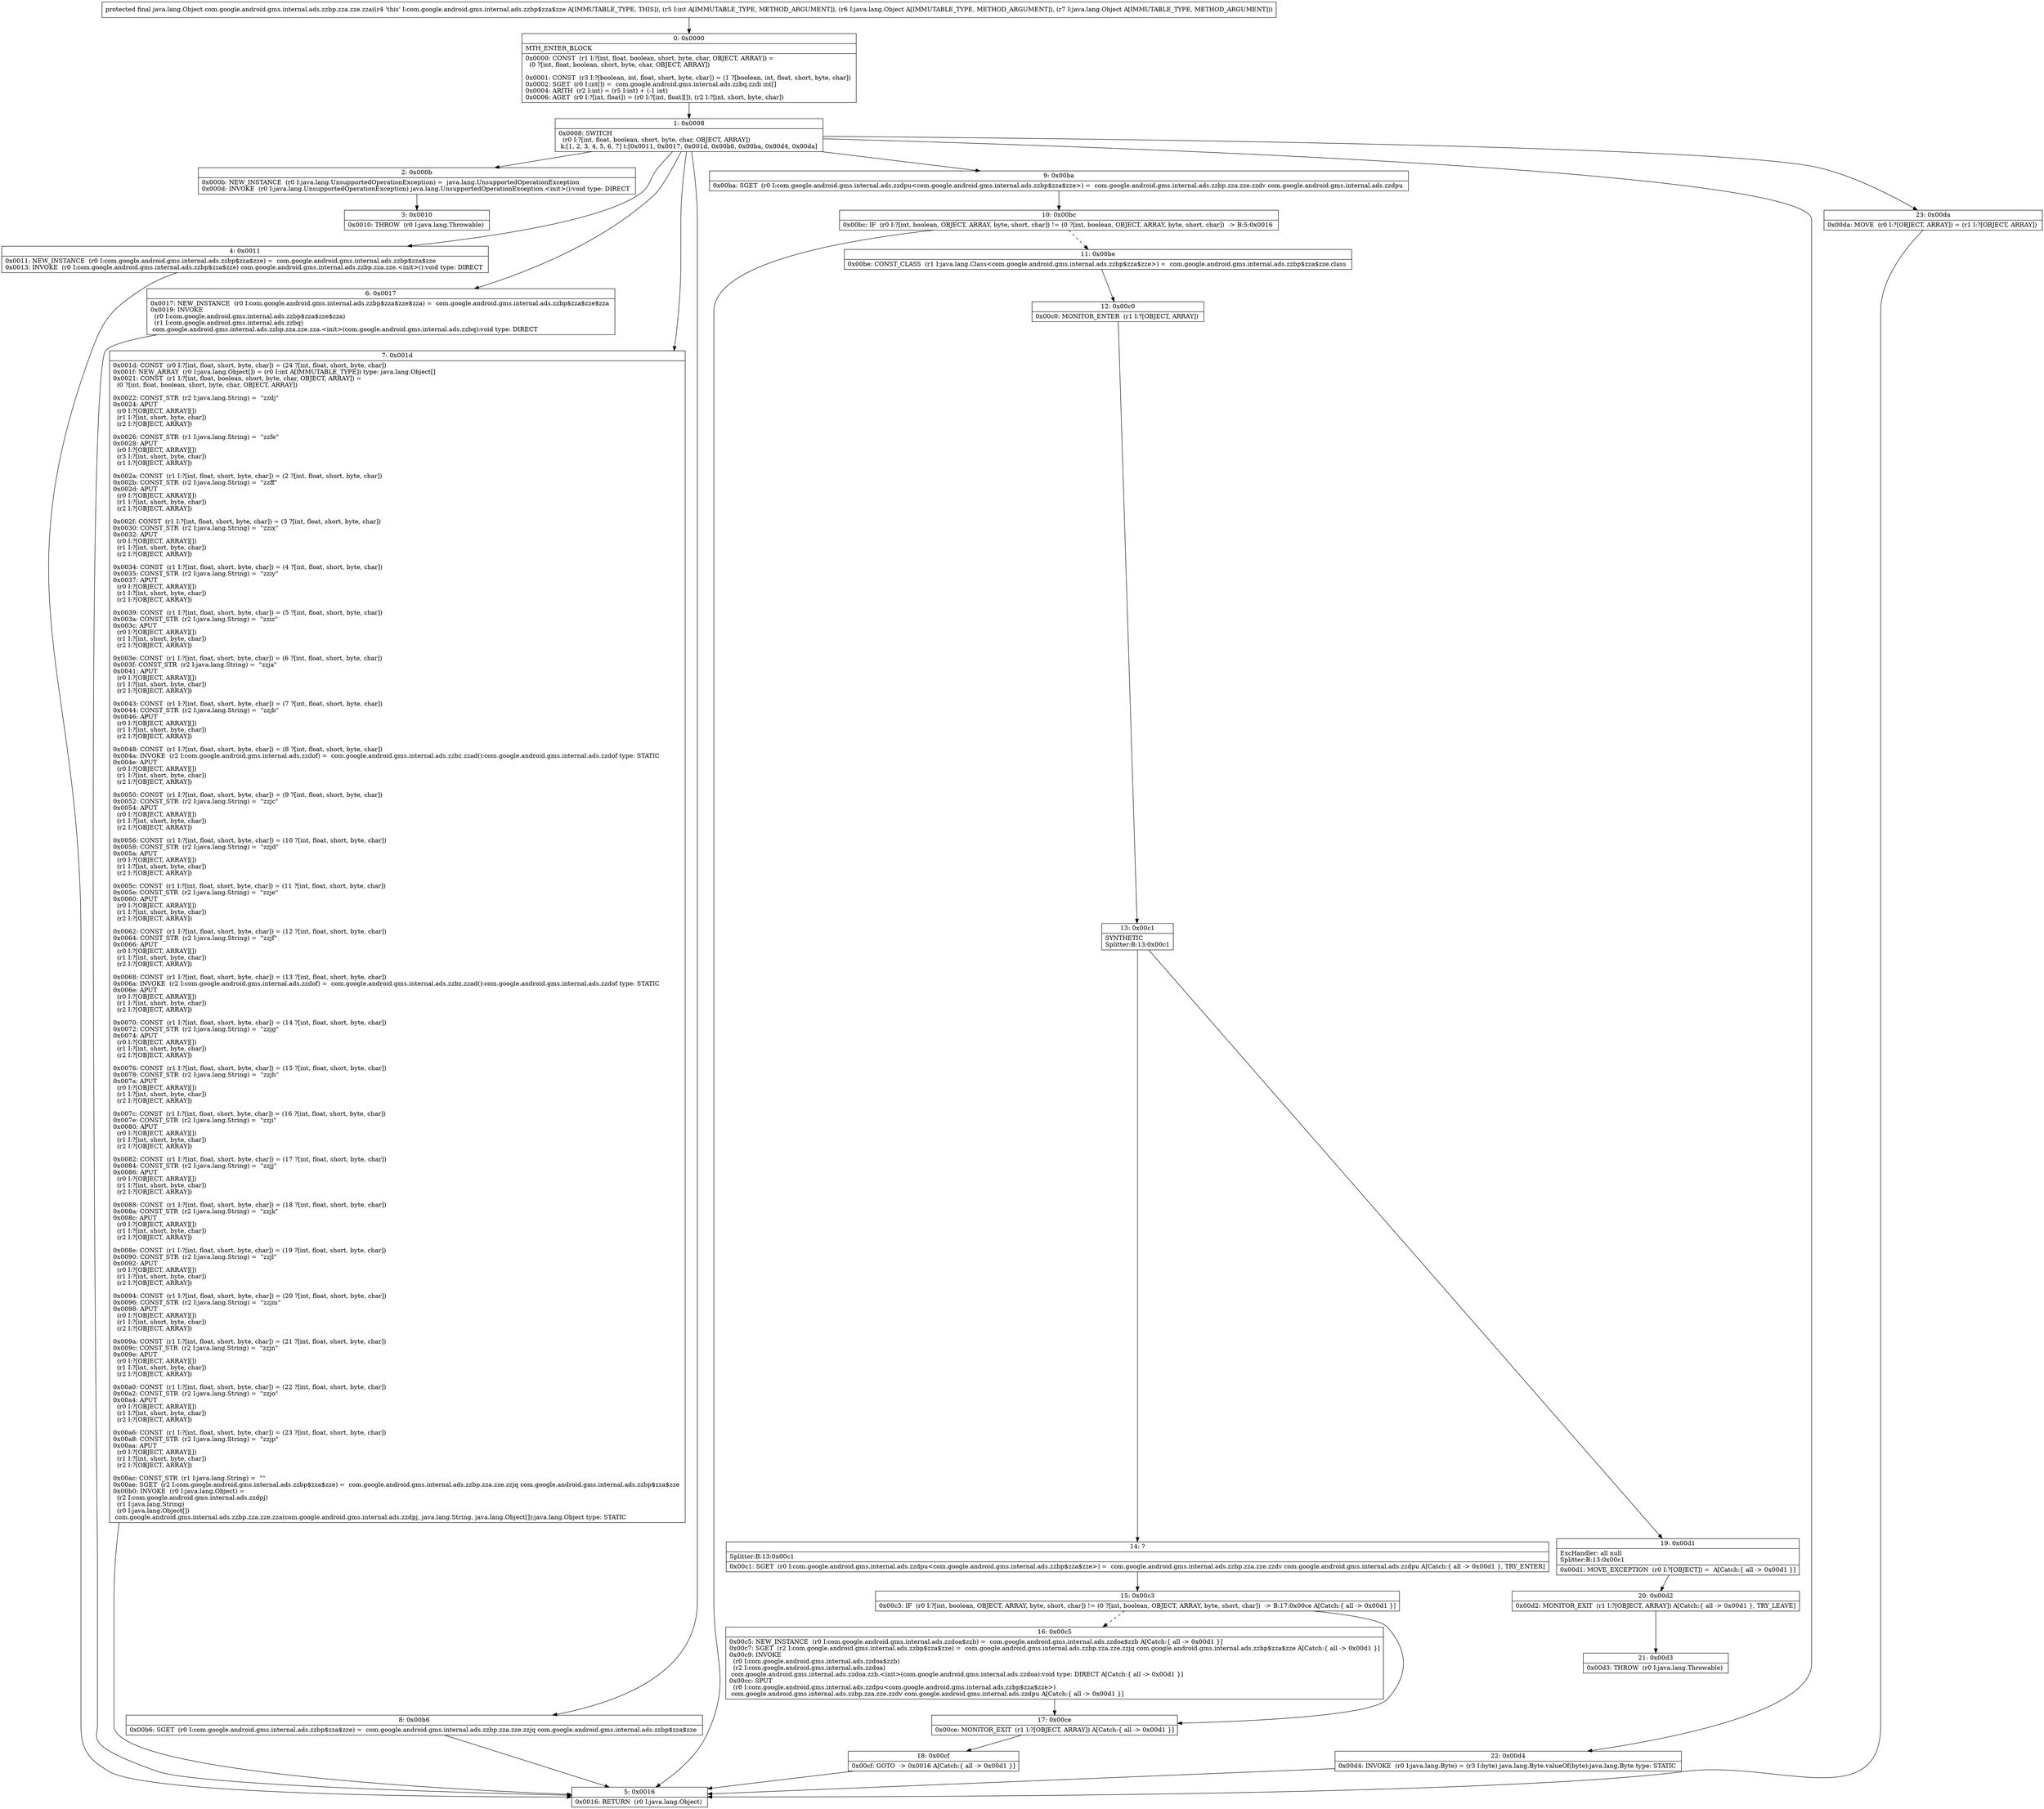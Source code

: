 digraph "CFG forcom.google.android.gms.internal.ads.zzbp.zza.zze.zza(ILjava\/lang\/Object;Ljava\/lang\/Object;)Ljava\/lang\/Object;" {
Node_0 [shape=record,label="{0\:\ 0x0000|MTH_ENTER_BLOCK\l|0x0000: CONST  (r1 I:?[int, float, boolean, short, byte, char, OBJECT, ARRAY]) = \l  (0 ?[int, float, boolean, short, byte, char, OBJECT, ARRAY])\l \l0x0001: CONST  (r3 I:?[boolean, int, float, short, byte, char]) = (1 ?[boolean, int, float, short, byte, char]) \l0x0002: SGET  (r0 I:int[]) =  com.google.android.gms.internal.ads.zzbq.zzdi int[] \l0x0004: ARITH  (r2 I:int) = (r5 I:int) + (\-1 int) \l0x0006: AGET  (r0 I:?[int, float]) = (r0 I:?[int, float][]), (r2 I:?[int, short, byte, char]) \l}"];
Node_1 [shape=record,label="{1\:\ 0x0008|0x0008: SWITCH  \l  (r0 I:?[int, float, boolean, short, byte, char, OBJECT, ARRAY])\l k:[1, 2, 3, 4, 5, 6, 7] t:[0x0011, 0x0017, 0x001d, 0x00b6, 0x00ba, 0x00d4, 0x00da] \l}"];
Node_2 [shape=record,label="{2\:\ 0x000b|0x000b: NEW_INSTANCE  (r0 I:java.lang.UnsupportedOperationException) =  java.lang.UnsupportedOperationException \l0x000d: INVOKE  (r0 I:java.lang.UnsupportedOperationException) java.lang.UnsupportedOperationException.\<init\>():void type: DIRECT \l}"];
Node_3 [shape=record,label="{3\:\ 0x0010|0x0010: THROW  (r0 I:java.lang.Throwable) \l}"];
Node_4 [shape=record,label="{4\:\ 0x0011|0x0011: NEW_INSTANCE  (r0 I:com.google.android.gms.internal.ads.zzbp$zza$zze) =  com.google.android.gms.internal.ads.zzbp$zza$zze \l0x0013: INVOKE  (r0 I:com.google.android.gms.internal.ads.zzbp$zza$zze) com.google.android.gms.internal.ads.zzbp.zza.zze.\<init\>():void type: DIRECT \l}"];
Node_5 [shape=record,label="{5\:\ 0x0016|0x0016: RETURN  (r0 I:java.lang.Object) \l}"];
Node_6 [shape=record,label="{6\:\ 0x0017|0x0017: NEW_INSTANCE  (r0 I:com.google.android.gms.internal.ads.zzbp$zza$zze$zza) =  com.google.android.gms.internal.ads.zzbp$zza$zze$zza \l0x0019: INVOKE  \l  (r0 I:com.google.android.gms.internal.ads.zzbp$zza$zze$zza)\l  (r1 I:com.google.android.gms.internal.ads.zzbq)\l com.google.android.gms.internal.ads.zzbp.zza.zze.zza.\<init\>(com.google.android.gms.internal.ads.zzbq):void type: DIRECT \l}"];
Node_7 [shape=record,label="{7\:\ 0x001d|0x001d: CONST  (r0 I:?[int, float, short, byte, char]) = (24 ?[int, float, short, byte, char]) \l0x001f: NEW_ARRAY  (r0 I:java.lang.Object[]) = (r0 I:int A[IMMUTABLE_TYPE]) type: java.lang.Object[] \l0x0021: CONST  (r1 I:?[int, float, boolean, short, byte, char, OBJECT, ARRAY]) = \l  (0 ?[int, float, boolean, short, byte, char, OBJECT, ARRAY])\l \l0x0022: CONST_STR  (r2 I:java.lang.String) =  \"zzdj\" \l0x0024: APUT  \l  (r0 I:?[OBJECT, ARRAY][])\l  (r1 I:?[int, short, byte, char])\l  (r2 I:?[OBJECT, ARRAY])\l \l0x0026: CONST_STR  (r1 I:java.lang.String) =  \"zzfe\" \l0x0028: APUT  \l  (r0 I:?[OBJECT, ARRAY][])\l  (r3 I:?[int, short, byte, char])\l  (r1 I:?[OBJECT, ARRAY])\l \l0x002a: CONST  (r1 I:?[int, float, short, byte, char]) = (2 ?[int, float, short, byte, char]) \l0x002b: CONST_STR  (r2 I:java.lang.String) =  \"zzff\" \l0x002d: APUT  \l  (r0 I:?[OBJECT, ARRAY][])\l  (r1 I:?[int, short, byte, char])\l  (r2 I:?[OBJECT, ARRAY])\l \l0x002f: CONST  (r1 I:?[int, float, short, byte, char]) = (3 ?[int, float, short, byte, char]) \l0x0030: CONST_STR  (r2 I:java.lang.String) =  \"zzix\" \l0x0032: APUT  \l  (r0 I:?[OBJECT, ARRAY][])\l  (r1 I:?[int, short, byte, char])\l  (r2 I:?[OBJECT, ARRAY])\l \l0x0034: CONST  (r1 I:?[int, float, short, byte, char]) = (4 ?[int, float, short, byte, char]) \l0x0035: CONST_STR  (r2 I:java.lang.String) =  \"zziy\" \l0x0037: APUT  \l  (r0 I:?[OBJECT, ARRAY][])\l  (r1 I:?[int, short, byte, char])\l  (r2 I:?[OBJECT, ARRAY])\l \l0x0039: CONST  (r1 I:?[int, float, short, byte, char]) = (5 ?[int, float, short, byte, char]) \l0x003a: CONST_STR  (r2 I:java.lang.String) =  \"zziz\" \l0x003c: APUT  \l  (r0 I:?[OBJECT, ARRAY][])\l  (r1 I:?[int, short, byte, char])\l  (r2 I:?[OBJECT, ARRAY])\l \l0x003e: CONST  (r1 I:?[int, float, short, byte, char]) = (6 ?[int, float, short, byte, char]) \l0x003f: CONST_STR  (r2 I:java.lang.String) =  \"zzja\" \l0x0041: APUT  \l  (r0 I:?[OBJECT, ARRAY][])\l  (r1 I:?[int, short, byte, char])\l  (r2 I:?[OBJECT, ARRAY])\l \l0x0043: CONST  (r1 I:?[int, float, short, byte, char]) = (7 ?[int, float, short, byte, char]) \l0x0044: CONST_STR  (r2 I:java.lang.String) =  \"zzjb\" \l0x0046: APUT  \l  (r0 I:?[OBJECT, ARRAY][])\l  (r1 I:?[int, short, byte, char])\l  (r2 I:?[OBJECT, ARRAY])\l \l0x0048: CONST  (r1 I:?[int, float, short, byte, char]) = (8 ?[int, float, short, byte, char]) \l0x004a: INVOKE  (r2 I:com.google.android.gms.internal.ads.zzdof) =  com.google.android.gms.internal.ads.zzbz.zzad():com.google.android.gms.internal.ads.zzdof type: STATIC \l0x004e: APUT  \l  (r0 I:?[OBJECT, ARRAY][])\l  (r1 I:?[int, short, byte, char])\l  (r2 I:?[OBJECT, ARRAY])\l \l0x0050: CONST  (r1 I:?[int, float, short, byte, char]) = (9 ?[int, float, short, byte, char]) \l0x0052: CONST_STR  (r2 I:java.lang.String) =  \"zzjc\" \l0x0054: APUT  \l  (r0 I:?[OBJECT, ARRAY][])\l  (r1 I:?[int, short, byte, char])\l  (r2 I:?[OBJECT, ARRAY])\l \l0x0056: CONST  (r1 I:?[int, float, short, byte, char]) = (10 ?[int, float, short, byte, char]) \l0x0058: CONST_STR  (r2 I:java.lang.String) =  \"zzjd\" \l0x005a: APUT  \l  (r0 I:?[OBJECT, ARRAY][])\l  (r1 I:?[int, short, byte, char])\l  (r2 I:?[OBJECT, ARRAY])\l \l0x005c: CONST  (r1 I:?[int, float, short, byte, char]) = (11 ?[int, float, short, byte, char]) \l0x005e: CONST_STR  (r2 I:java.lang.String) =  \"zzje\" \l0x0060: APUT  \l  (r0 I:?[OBJECT, ARRAY][])\l  (r1 I:?[int, short, byte, char])\l  (r2 I:?[OBJECT, ARRAY])\l \l0x0062: CONST  (r1 I:?[int, float, short, byte, char]) = (12 ?[int, float, short, byte, char]) \l0x0064: CONST_STR  (r2 I:java.lang.String) =  \"zzjf\" \l0x0066: APUT  \l  (r0 I:?[OBJECT, ARRAY][])\l  (r1 I:?[int, short, byte, char])\l  (r2 I:?[OBJECT, ARRAY])\l \l0x0068: CONST  (r1 I:?[int, float, short, byte, char]) = (13 ?[int, float, short, byte, char]) \l0x006a: INVOKE  (r2 I:com.google.android.gms.internal.ads.zzdof) =  com.google.android.gms.internal.ads.zzbz.zzad():com.google.android.gms.internal.ads.zzdof type: STATIC \l0x006e: APUT  \l  (r0 I:?[OBJECT, ARRAY][])\l  (r1 I:?[int, short, byte, char])\l  (r2 I:?[OBJECT, ARRAY])\l \l0x0070: CONST  (r1 I:?[int, float, short, byte, char]) = (14 ?[int, float, short, byte, char]) \l0x0072: CONST_STR  (r2 I:java.lang.String) =  \"zzjg\" \l0x0074: APUT  \l  (r0 I:?[OBJECT, ARRAY][])\l  (r1 I:?[int, short, byte, char])\l  (r2 I:?[OBJECT, ARRAY])\l \l0x0076: CONST  (r1 I:?[int, float, short, byte, char]) = (15 ?[int, float, short, byte, char]) \l0x0078: CONST_STR  (r2 I:java.lang.String) =  \"zzjh\" \l0x007a: APUT  \l  (r0 I:?[OBJECT, ARRAY][])\l  (r1 I:?[int, short, byte, char])\l  (r2 I:?[OBJECT, ARRAY])\l \l0x007c: CONST  (r1 I:?[int, float, short, byte, char]) = (16 ?[int, float, short, byte, char]) \l0x007e: CONST_STR  (r2 I:java.lang.String) =  \"zzji\" \l0x0080: APUT  \l  (r0 I:?[OBJECT, ARRAY][])\l  (r1 I:?[int, short, byte, char])\l  (r2 I:?[OBJECT, ARRAY])\l \l0x0082: CONST  (r1 I:?[int, float, short, byte, char]) = (17 ?[int, float, short, byte, char]) \l0x0084: CONST_STR  (r2 I:java.lang.String) =  \"zzjj\" \l0x0086: APUT  \l  (r0 I:?[OBJECT, ARRAY][])\l  (r1 I:?[int, short, byte, char])\l  (r2 I:?[OBJECT, ARRAY])\l \l0x0088: CONST  (r1 I:?[int, float, short, byte, char]) = (18 ?[int, float, short, byte, char]) \l0x008a: CONST_STR  (r2 I:java.lang.String) =  \"zzjk\" \l0x008c: APUT  \l  (r0 I:?[OBJECT, ARRAY][])\l  (r1 I:?[int, short, byte, char])\l  (r2 I:?[OBJECT, ARRAY])\l \l0x008e: CONST  (r1 I:?[int, float, short, byte, char]) = (19 ?[int, float, short, byte, char]) \l0x0090: CONST_STR  (r2 I:java.lang.String) =  \"zzjl\" \l0x0092: APUT  \l  (r0 I:?[OBJECT, ARRAY][])\l  (r1 I:?[int, short, byte, char])\l  (r2 I:?[OBJECT, ARRAY])\l \l0x0094: CONST  (r1 I:?[int, float, short, byte, char]) = (20 ?[int, float, short, byte, char]) \l0x0096: CONST_STR  (r2 I:java.lang.String) =  \"zzjm\" \l0x0098: APUT  \l  (r0 I:?[OBJECT, ARRAY][])\l  (r1 I:?[int, short, byte, char])\l  (r2 I:?[OBJECT, ARRAY])\l \l0x009a: CONST  (r1 I:?[int, float, short, byte, char]) = (21 ?[int, float, short, byte, char]) \l0x009c: CONST_STR  (r2 I:java.lang.String) =  \"zzjn\" \l0x009e: APUT  \l  (r0 I:?[OBJECT, ARRAY][])\l  (r1 I:?[int, short, byte, char])\l  (r2 I:?[OBJECT, ARRAY])\l \l0x00a0: CONST  (r1 I:?[int, float, short, byte, char]) = (22 ?[int, float, short, byte, char]) \l0x00a2: CONST_STR  (r2 I:java.lang.String) =  \"zzjo\" \l0x00a4: APUT  \l  (r0 I:?[OBJECT, ARRAY][])\l  (r1 I:?[int, short, byte, char])\l  (r2 I:?[OBJECT, ARRAY])\l \l0x00a6: CONST  (r1 I:?[int, float, short, byte, char]) = (23 ?[int, float, short, byte, char]) \l0x00a8: CONST_STR  (r2 I:java.lang.String) =  \"zzjp\" \l0x00aa: APUT  \l  (r0 I:?[OBJECT, ARRAY][])\l  (r1 I:?[int, short, byte, char])\l  (r2 I:?[OBJECT, ARRAY])\l \l0x00ac: CONST_STR  (r1 I:java.lang.String) =  \"     	\l	\l\" \l0x00ae: SGET  (r2 I:com.google.android.gms.internal.ads.zzbp$zza$zze) =  com.google.android.gms.internal.ads.zzbp.zza.zze.zzjq com.google.android.gms.internal.ads.zzbp$zza$zze \l0x00b0: INVOKE  (r0 I:java.lang.Object) = \l  (r2 I:com.google.android.gms.internal.ads.zzdpj)\l  (r1 I:java.lang.String)\l  (r0 I:java.lang.Object[])\l com.google.android.gms.internal.ads.zzbp.zza.zze.zza(com.google.android.gms.internal.ads.zzdpj, java.lang.String, java.lang.Object[]):java.lang.Object type: STATIC \l}"];
Node_8 [shape=record,label="{8\:\ 0x00b6|0x00b6: SGET  (r0 I:com.google.android.gms.internal.ads.zzbp$zza$zze) =  com.google.android.gms.internal.ads.zzbp.zza.zze.zzjq com.google.android.gms.internal.ads.zzbp$zza$zze \l}"];
Node_9 [shape=record,label="{9\:\ 0x00ba|0x00ba: SGET  (r0 I:com.google.android.gms.internal.ads.zzdpu\<com.google.android.gms.internal.ads.zzbp$zza$zze\>) =  com.google.android.gms.internal.ads.zzbp.zza.zze.zzdv com.google.android.gms.internal.ads.zzdpu \l}"];
Node_10 [shape=record,label="{10\:\ 0x00bc|0x00bc: IF  (r0 I:?[int, boolean, OBJECT, ARRAY, byte, short, char]) != (0 ?[int, boolean, OBJECT, ARRAY, byte, short, char])  \-\> B:5:0x0016 \l}"];
Node_11 [shape=record,label="{11\:\ 0x00be|0x00be: CONST_CLASS  (r1 I:java.lang.Class\<com.google.android.gms.internal.ads.zzbp$zza$zze\>) =  com.google.android.gms.internal.ads.zzbp$zza$zze.class \l}"];
Node_12 [shape=record,label="{12\:\ 0x00c0|0x00c0: MONITOR_ENTER  (r1 I:?[OBJECT, ARRAY]) \l}"];
Node_13 [shape=record,label="{13\:\ 0x00c1|SYNTHETIC\lSplitter:B:13:0x00c1\l}"];
Node_14 [shape=record,label="{14\:\ ?|Splitter:B:13:0x00c1\l|0x00c1: SGET  (r0 I:com.google.android.gms.internal.ads.zzdpu\<com.google.android.gms.internal.ads.zzbp$zza$zze\>) =  com.google.android.gms.internal.ads.zzbp.zza.zze.zzdv com.google.android.gms.internal.ads.zzdpu A[Catch:\{ all \-\> 0x00d1 \}, TRY_ENTER]\l}"];
Node_15 [shape=record,label="{15\:\ 0x00c3|0x00c3: IF  (r0 I:?[int, boolean, OBJECT, ARRAY, byte, short, char]) != (0 ?[int, boolean, OBJECT, ARRAY, byte, short, char])  \-\> B:17:0x00ce A[Catch:\{ all \-\> 0x00d1 \}]\l}"];
Node_16 [shape=record,label="{16\:\ 0x00c5|0x00c5: NEW_INSTANCE  (r0 I:com.google.android.gms.internal.ads.zzdoa$zzb) =  com.google.android.gms.internal.ads.zzdoa$zzb A[Catch:\{ all \-\> 0x00d1 \}]\l0x00c7: SGET  (r2 I:com.google.android.gms.internal.ads.zzbp$zza$zze) =  com.google.android.gms.internal.ads.zzbp.zza.zze.zzjq com.google.android.gms.internal.ads.zzbp$zza$zze A[Catch:\{ all \-\> 0x00d1 \}]\l0x00c9: INVOKE  \l  (r0 I:com.google.android.gms.internal.ads.zzdoa$zzb)\l  (r2 I:com.google.android.gms.internal.ads.zzdoa)\l com.google.android.gms.internal.ads.zzdoa.zzb.\<init\>(com.google.android.gms.internal.ads.zzdoa):void type: DIRECT A[Catch:\{ all \-\> 0x00d1 \}]\l0x00cc: SPUT  \l  (r0 I:com.google.android.gms.internal.ads.zzdpu\<com.google.android.gms.internal.ads.zzbp$zza$zze\>)\l com.google.android.gms.internal.ads.zzbp.zza.zze.zzdv com.google.android.gms.internal.ads.zzdpu A[Catch:\{ all \-\> 0x00d1 \}]\l}"];
Node_17 [shape=record,label="{17\:\ 0x00ce|0x00ce: MONITOR_EXIT  (r1 I:?[OBJECT, ARRAY]) A[Catch:\{ all \-\> 0x00d1 \}]\l}"];
Node_18 [shape=record,label="{18\:\ 0x00cf|0x00cf: GOTO  \-\> 0x0016 A[Catch:\{ all \-\> 0x00d1 \}]\l}"];
Node_19 [shape=record,label="{19\:\ 0x00d1|ExcHandler: all null\lSplitter:B:13:0x00c1\l|0x00d1: MOVE_EXCEPTION  (r0 I:?[OBJECT]) =  A[Catch:\{ all \-\> 0x00d1 \}]\l}"];
Node_20 [shape=record,label="{20\:\ 0x00d2|0x00d2: MONITOR_EXIT  (r1 I:?[OBJECT, ARRAY]) A[Catch:\{ all \-\> 0x00d1 \}, TRY_LEAVE]\l}"];
Node_21 [shape=record,label="{21\:\ 0x00d3|0x00d3: THROW  (r0 I:java.lang.Throwable) \l}"];
Node_22 [shape=record,label="{22\:\ 0x00d4|0x00d4: INVOKE  (r0 I:java.lang.Byte) = (r3 I:byte) java.lang.Byte.valueOf(byte):java.lang.Byte type: STATIC \l}"];
Node_23 [shape=record,label="{23\:\ 0x00da|0x00da: MOVE  (r0 I:?[OBJECT, ARRAY]) = (r1 I:?[OBJECT, ARRAY]) \l}"];
MethodNode[shape=record,label="{protected final java.lang.Object com.google.android.gms.internal.ads.zzbp.zza.zze.zza((r4 'this' I:com.google.android.gms.internal.ads.zzbp$zza$zze A[IMMUTABLE_TYPE, THIS]), (r5 I:int A[IMMUTABLE_TYPE, METHOD_ARGUMENT]), (r6 I:java.lang.Object A[IMMUTABLE_TYPE, METHOD_ARGUMENT]), (r7 I:java.lang.Object A[IMMUTABLE_TYPE, METHOD_ARGUMENT])) }"];
MethodNode -> Node_0;
Node_0 -> Node_1;
Node_1 -> Node_2;
Node_1 -> Node_4;
Node_1 -> Node_6;
Node_1 -> Node_7;
Node_1 -> Node_8;
Node_1 -> Node_9;
Node_1 -> Node_22;
Node_1 -> Node_23;
Node_2 -> Node_3;
Node_4 -> Node_5;
Node_6 -> Node_5;
Node_7 -> Node_5;
Node_8 -> Node_5;
Node_9 -> Node_10;
Node_10 -> Node_5;
Node_10 -> Node_11[style=dashed];
Node_11 -> Node_12;
Node_12 -> Node_13;
Node_13 -> Node_14;
Node_13 -> Node_19;
Node_14 -> Node_15;
Node_15 -> Node_16[style=dashed];
Node_15 -> Node_17;
Node_16 -> Node_17;
Node_17 -> Node_18;
Node_18 -> Node_5;
Node_19 -> Node_20;
Node_20 -> Node_21;
Node_22 -> Node_5;
Node_23 -> Node_5;
}

